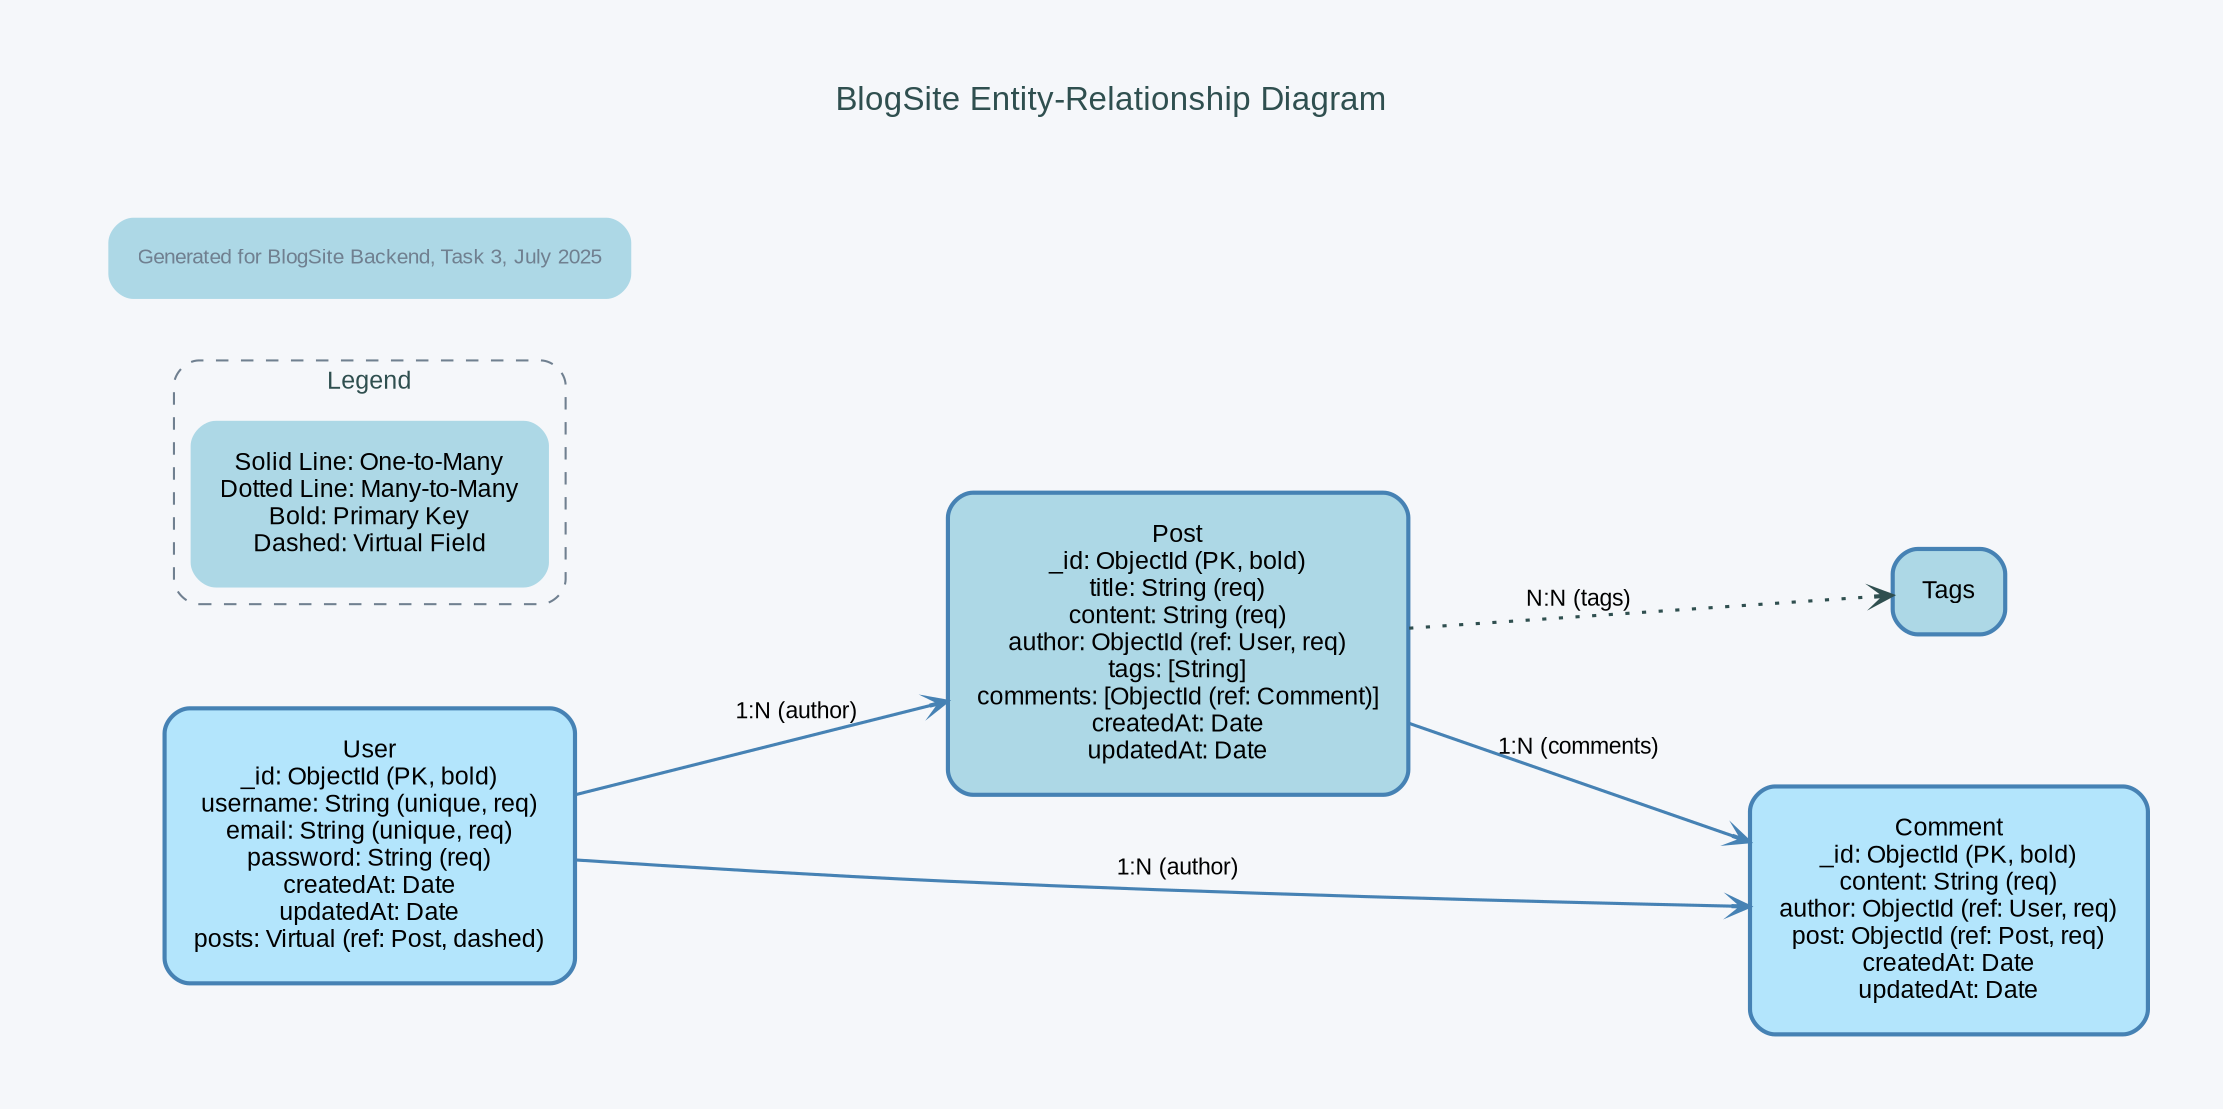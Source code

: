 digraph BlogSite_ERD {
  rankdir=LR;
  graph [bgcolor="#F5F7FA", splines=spline, pad=0.5, nodesep=0.8, ranksep=1.2];
  node [shape=box, style="filled,rounded", fillcolor="#ADD8E6", color="#4682B4", penwidth=2, fontname="Arial", fontsize=12, margin=0.2];
  edge [color="#2F4F4F", fontname="Arial", fontsize=11, arrowsize=0.8, penwidth=1.5, splines=spline];

  // Title
  labelloc="t";
  label="BlogSite Entity-Relationship Diagram";
  fontsize=16;
  fontname="Arial";
  fontcolor="#2F4F4F";

  // Entities
  User [label="User\n_id: ObjectId (PK, bold)\nusername: String (unique, req)\nemail: String (unique, req)\npassword: String (req)\ncreatedAt: Date\nupdatedAt: Date\nposts: Virtual (ref: Post, dashed)", fillcolor="#B3E5FC"];
  Post [label="Post\n_id: ObjectId (PK, bold)\ntitle: String (req)\ncontent: String (req)\nauthor: ObjectId (ref: User, req)\ntags: [String]\ncomments: [ObjectId (ref: Comment)]\ncreatedAt: Date\nupdatedAt: Date", fillcolor="#ADD8E6"];
  Comment [label="Comment\n_id: ObjectId (PK, bold)\ncontent: String (req)\nauthor: ObjectId (ref: User, req)\npost: ObjectId (ref: Post, req)\ncreatedAt: Date\nupdatedAt: Date", fillcolor="#B3E5FC"];

  // Relationships
  User -> Post [label="1:N (author)", style=solid, color="#4682B4", arrowhead=vee];
  Post -> Comment [label="1:N (comments)", style=solid, color="#4682B4", arrowhead=vee];
  User -> Comment [label="1:N (author)", style=solid, color="#4682B4", arrowhead=vee];
  Post -> Tags [label="N:N (tags)", style=dotted, color="#2F4F4F", arrowhead=vee];

  // Legend
  subgraph cluster_legend {
    label="Legend";
    fontsize=12;
    fontname="Arial";
    style="dashed,rounded";
    color="#708090";
    fillcolor="#F0F8FF";
    Legend [shape=plaintext, label="Solid Line: One-to-Many\nDotted Line: Many-to-Many\nBold: Primary Key\nDashed: Virtual Field"];
  }

  // Footer Note
  subgraph cluster_footer {
    style=invis;
    Footer [shape=plaintext, label="Generated for BlogSite Backend, Task 3, July 2025", fontsize=10, fontcolor="#708090"];
  }
}